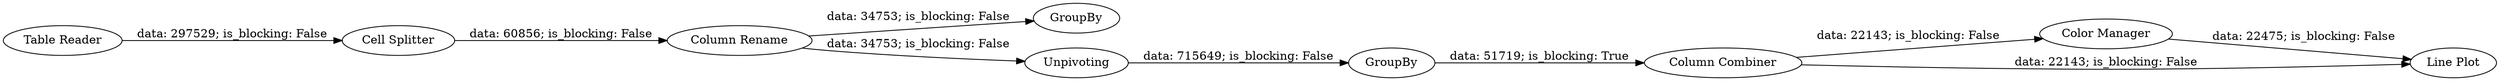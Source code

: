 digraph {
	"-7655435700339830691_2" [label=GroupBy]
	"-7655435700339830691_6" [label="Color Manager"]
	"-7655435700339830691_4" [label="Column Rename"]
	"-7655435700339830691_3" [label="Cell Splitter"]
	"-7655435700339830691_8" [label=GroupBy]
	"-7655435700339830691_1" [label="Table Reader"]
	"-7655435700339830691_7" [label=Unpivoting]
	"-7655435700339830691_12" [label="Line Plot"]
	"-7655435700339830691_11" [label="Column Combiner"]
	"-7655435700339830691_6" -> "-7655435700339830691_12" [label="data: 22475; is_blocking: False"]
	"-7655435700339830691_8" -> "-7655435700339830691_11" [label="data: 51719; is_blocking: True"]
	"-7655435700339830691_1" -> "-7655435700339830691_3" [label="data: 297529; is_blocking: False"]
	"-7655435700339830691_4" -> "-7655435700339830691_2" [label="data: 34753; is_blocking: False"]
	"-7655435700339830691_4" -> "-7655435700339830691_7" [label="data: 34753; is_blocking: False"]
	"-7655435700339830691_11" -> "-7655435700339830691_12" [label="data: 22143; is_blocking: False"]
	"-7655435700339830691_7" -> "-7655435700339830691_8" [label="data: 715649; is_blocking: False"]
	"-7655435700339830691_11" -> "-7655435700339830691_6" [label="data: 22143; is_blocking: False"]
	"-7655435700339830691_3" -> "-7655435700339830691_4" [label="data: 60856; is_blocking: False"]
	rankdir=LR
}
